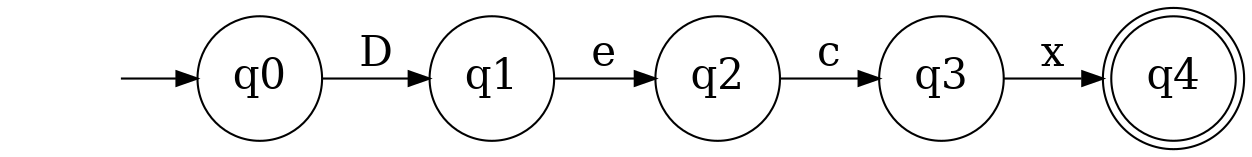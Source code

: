 digraph "automatas/Palabras_reservadas/cosoDecx" {
	graph [rankdir=LR]
	node [fontsize=20]
	edge [fontsize="20pt"]
	"" [label="" shape=plaintext]
	q4 [label=q4 shape=doublecircle]
	q3 [label=q3 shape=circle]
	q2 [label=q2 shape=circle]
	q0 [label=q0 shape=circle]
	q1 [label=q1 shape=circle]
	"" -> q0 [label=""]
	q0 -> q1 [label=D]
	q1 -> q2 [label=e]
	q2 -> q3 [label=c]
	q3 -> q4 [label=x]
}

